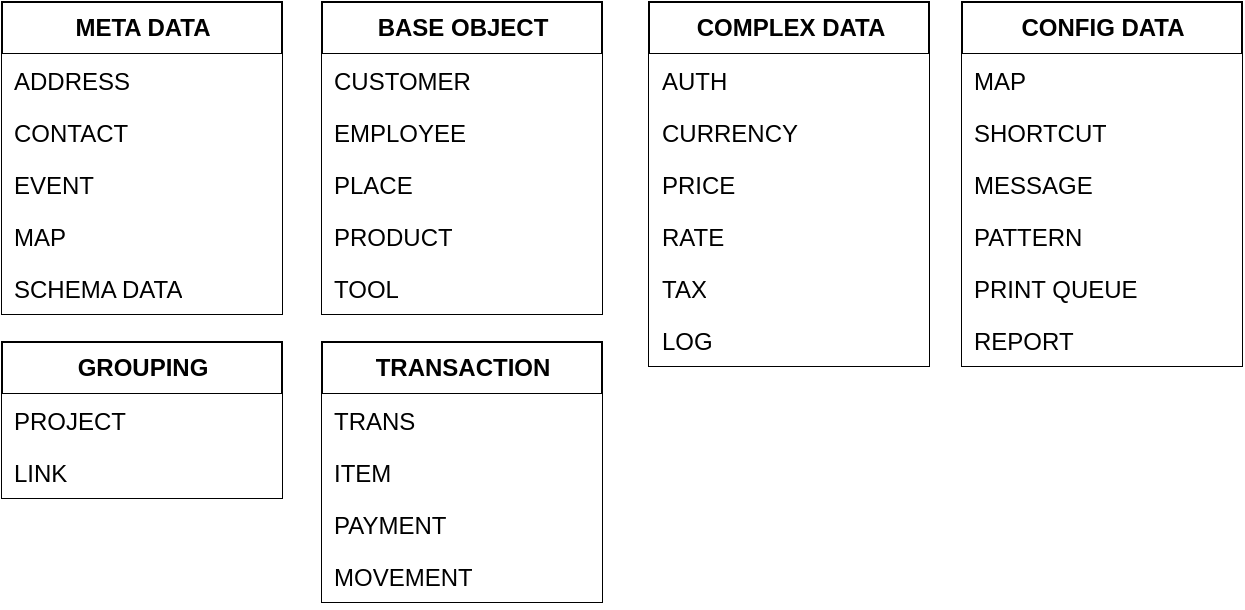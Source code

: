<mxfile version="26.0.16">
  <diagram name="1 oldal" id="dcDpLxpsAofy98zrHv3j">
    <mxGraphModel dx="887" dy="595" grid="1" gridSize="10" guides="1" tooltips="1" connect="1" arrows="1" fold="1" page="1" pageScale="1" pageWidth="827" pageHeight="1169" math="0" shadow="0">
      <root>
        <mxCell id="0" />
        <mxCell id="1" parent="0" />
        <mxCell id="g6Re9PPKFooz6dPBNkQ2-1" value="BASE OBJECT" style="swimlane;fontStyle=1;childLayout=stackLayout;horizontal=1;startSize=26;fillColor=default;horizontalStack=0;resizeParent=1;resizeParentMax=0;resizeLast=0;collapsible=1;marginBottom=0;html=1;" parent="1" vertex="1">
          <mxGeometry x="180" y="70" width="140" height="156" as="geometry" />
        </mxCell>
        <mxCell id="g6Re9PPKFooz6dPBNkQ2-2" value="CUSTOMER" style="text;strokeColor=none;fillColor=default;align=left;verticalAlign=top;spacingLeft=4;spacingRight=4;overflow=hidden;rotatable=0;points=[[0,0.5],[1,0.5]];portConstraint=eastwest;whiteSpace=wrap;html=1;" parent="g6Re9PPKFooz6dPBNkQ2-1" vertex="1">
          <mxGeometry y="26" width="140" height="26" as="geometry" />
        </mxCell>
        <mxCell id="g6Re9PPKFooz6dPBNkQ2-5" value="EMPLOYEE" style="text;strokeColor=none;fillColor=default;align=left;verticalAlign=top;spacingLeft=4;spacingRight=4;overflow=hidden;rotatable=0;points=[[0,0.5],[1,0.5]];portConstraint=eastwest;whiteSpace=wrap;html=1;" parent="g6Re9PPKFooz6dPBNkQ2-1" vertex="1">
          <mxGeometry y="52" width="140" height="26" as="geometry" />
        </mxCell>
        <mxCell id="g6Re9PPKFooz6dPBNkQ2-6" value="PLACE" style="text;strokeColor=none;fillColor=default;align=left;verticalAlign=top;spacingLeft=4;spacingRight=4;overflow=hidden;rotatable=0;points=[[0,0.5],[1,0.5]];portConstraint=eastwest;whiteSpace=wrap;html=1;" parent="g6Re9PPKFooz6dPBNkQ2-1" vertex="1">
          <mxGeometry y="78" width="140" height="26" as="geometry" />
        </mxCell>
        <mxCell id="g6Re9PPKFooz6dPBNkQ2-3" value="PRODUCT" style="text;strokeColor=none;fillColor=default;align=left;verticalAlign=top;spacingLeft=4;spacingRight=4;overflow=hidden;rotatable=0;points=[[0,0.5],[1,0.5]];portConstraint=eastwest;whiteSpace=wrap;html=1;" parent="g6Re9PPKFooz6dPBNkQ2-1" vertex="1">
          <mxGeometry y="104" width="140" height="26" as="geometry" />
        </mxCell>
        <mxCell id="g6Re9PPKFooz6dPBNkQ2-4" value="TOOL" style="text;strokeColor=none;fillColor=default;align=left;verticalAlign=top;spacingLeft=4;spacingRight=4;overflow=hidden;rotatable=0;points=[[0,0.5],[1,0.5]];portConstraint=eastwest;whiteSpace=wrap;html=1;" parent="g6Re9PPKFooz6dPBNkQ2-1" vertex="1">
          <mxGeometry y="130" width="140" height="26" as="geometry" />
        </mxCell>
        <mxCell id="g6Re9PPKFooz6dPBNkQ2-7" value="TRANSACTION" style="swimlane;fontStyle=1;childLayout=stackLayout;horizontal=1;startSize=26;fillColor=default;horizontalStack=0;resizeParent=1;resizeParentMax=0;resizeLast=0;collapsible=1;marginBottom=0;html=1;" parent="1" vertex="1">
          <mxGeometry x="180" y="240" width="140" height="130" as="geometry" />
        </mxCell>
        <mxCell id="g6Re9PPKFooz6dPBNkQ2-8" value="TRANS" style="text;strokeColor=none;fillColor=default;align=left;verticalAlign=top;spacingLeft=4;spacingRight=4;overflow=hidden;rotatable=0;points=[[0,0.5],[1,0.5]];portConstraint=eastwest;whiteSpace=wrap;html=1;" parent="g6Re9PPKFooz6dPBNkQ2-7" vertex="1">
          <mxGeometry y="26" width="140" height="26" as="geometry" />
        </mxCell>
        <mxCell id="g6Re9PPKFooz6dPBNkQ2-9" value="ITEM" style="text;strokeColor=none;fillColor=default;align=left;verticalAlign=top;spacingLeft=4;spacingRight=4;overflow=hidden;rotatable=0;points=[[0,0.5],[1,0.5]];portConstraint=eastwest;whiteSpace=wrap;html=1;" parent="g6Re9PPKFooz6dPBNkQ2-7" vertex="1">
          <mxGeometry y="52" width="140" height="26" as="geometry" />
        </mxCell>
        <mxCell id="g6Re9PPKFooz6dPBNkQ2-10" value="PAYMENT" style="text;strokeColor=none;fillColor=default;align=left;verticalAlign=top;spacingLeft=4;spacingRight=4;overflow=hidden;rotatable=0;points=[[0,0.5],[1,0.5]];portConstraint=eastwest;whiteSpace=wrap;html=1;" parent="g6Re9PPKFooz6dPBNkQ2-7" vertex="1">
          <mxGeometry y="78" width="140" height="26" as="geometry" />
        </mxCell>
        <mxCell id="g6Re9PPKFooz6dPBNkQ2-11" value="MOVEMENT" style="text;strokeColor=none;fillColor=default;align=left;verticalAlign=top;spacingLeft=4;spacingRight=4;overflow=hidden;rotatable=0;points=[[0,0.5],[1,0.5]];portConstraint=eastwest;whiteSpace=wrap;html=1;" parent="g6Re9PPKFooz6dPBNkQ2-7" vertex="1">
          <mxGeometry y="104" width="140" height="26" as="geometry" />
        </mxCell>
        <mxCell id="g6Re9PPKFooz6dPBNkQ2-13" value="COMPLEX DATA" style="swimlane;fontStyle=1;childLayout=stackLayout;horizontal=1;startSize=26;fillColor=default;horizontalStack=0;resizeParent=1;resizeParentMax=0;resizeLast=0;collapsible=1;marginBottom=0;html=1;strokeColor=default;" parent="1" vertex="1">
          <mxGeometry x="343.5" y="70" width="140" height="182" as="geometry" />
        </mxCell>
        <mxCell id="g6Re9PPKFooz6dPBNkQ2-19" value="AUTH" style="text;strokeColor=none;fillColor=default;align=left;verticalAlign=top;spacingLeft=4;spacingRight=4;overflow=hidden;rotatable=0;points=[[0,0.5],[1,0.5]];portConstraint=eastwest;whiteSpace=wrap;html=1;" parent="g6Re9PPKFooz6dPBNkQ2-13" vertex="1">
          <mxGeometry y="26" width="140" height="26" as="geometry" />
        </mxCell>
        <mxCell id="g6Re9PPKFooz6dPBNkQ2-15" value="CURRENCY" style="text;strokeColor=none;fillColor=default;align=left;verticalAlign=top;spacingLeft=4;spacingRight=4;overflow=hidden;rotatable=0;points=[[0,0.5],[1,0.5]];portConstraint=eastwest;whiteSpace=wrap;html=1;" parent="g6Re9PPKFooz6dPBNkQ2-13" vertex="1">
          <mxGeometry y="52" width="140" height="26" as="geometry" />
        </mxCell>
        <mxCell id="g6Re9PPKFooz6dPBNkQ2-14" value="PRICE" style="text;strokeColor=none;fillColor=default;align=left;verticalAlign=top;spacingLeft=4;spacingRight=4;overflow=hidden;rotatable=0;points=[[0,0.5],[1,0.5]];portConstraint=eastwest;whiteSpace=wrap;html=1;" parent="g6Re9PPKFooz6dPBNkQ2-13" vertex="1">
          <mxGeometry y="78" width="140" height="26" as="geometry" />
        </mxCell>
        <mxCell id="g6Re9PPKFooz6dPBNkQ2-16" value="RATE" style="text;strokeColor=none;fillColor=default;align=left;verticalAlign=top;spacingLeft=4;spacingRight=4;overflow=hidden;rotatable=0;points=[[0,0.5],[1,0.5]];portConstraint=eastwest;whiteSpace=wrap;html=1;" parent="g6Re9PPKFooz6dPBNkQ2-13" vertex="1">
          <mxGeometry y="104" width="140" height="26" as="geometry" />
        </mxCell>
        <mxCell id="g6Re9PPKFooz6dPBNkQ2-17" value="TAX" style="text;strokeColor=none;fillColor=default;align=left;verticalAlign=top;spacingLeft=4;spacingRight=4;overflow=hidden;rotatable=0;points=[[0,0.5],[1,0.5]];portConstraint=eastwest;whiteSpace=wrap;html=1;" parent="g6Re9PPKFooz6dPBNkQ2-13" vertex="1">
          <mxGeometry y="130" width="140" height="26" as="geometry" />
        </mxCell>
        <mxCell id="g6Re9PPKFooz6dPBNkQ2-20" value="LOG" style="text;strokeColor=none;fillColor=default;align=left;verticalAlign=top;spacingLeft=4;spacingRight=4;overflow=hidden;rotatable=0;points=[[0,0.5],[1,0.5]];portConstraint=eastwest;whiteSpace=wrap;html=1;" parent="g6Re9PPKFooz6dPBNkQ2-13" vertex="1">
          <mxGeometry y="156" width="140" height="26" as="geometry" />
        </mxCell>
        <mxCell id="g6Re9PPKFooz6dPBNkQ2-22" value="GROUPING" style="swimlane;fontStyle=1;childLayout=stackLayout;horizontal=1;startSize=26;fillColor=default;horizontalStack=0;resizeParent=1;resizeParentMax=0;resizeLast=0;collapsible=1;marginBottom=0;html=1;" parent="1" vertex="1">
          <mxGeometry x="20" y="240" width="140" height="78" as="geometry" />
        </mxCell>
        <mxCell id="g6Re9PPKFooz6dPBNkQ2-23" value="PROJECT" style="text;strokeColor=none;fillColor=default;align=left;verticalAlign=top;spacingLeft=4;spacingRight=4;overflow=hidden;rotatable=0;points=[[0,0.5],[1,0.5]];portConstraint=eastwest;whiteSpace=wrap;html=1;" parent="g6Re9PPKFooz6dPBNkQ2-22" vertex="1">
          <mxGeometry y="26" width="140" height="26" as="geometry" />
        </mxCell>
        <mxCell id="g6Re9PPKFooz6dPBNkQ2-24" value="LINK" style="text;strokeColor=none;fillColor=default;align=left;verticalAlign=top;spacingLeft=4;spacingRight=4;overflow=hidden;rotatable=0;points=[[0,0.5],[1,0.5]];portConstraint=eastwest;whiteSpace=wrap;html=1;" parent="g6Re9PPKFooz6dPBNkQ2-22" vertex="1">
          <mxGeometry y="52" width="140" height="26" as="geometry" />
        </mxCell>
        <mxCell id="g6Re9PPKFooz6dPBNkQ2-27" value="META DATA" style="swimlane;fontStyle=1;childLayout=stackLayout;horizontal=1;startSize=26;fillColor=default;horizontalStack=0;resizeParent=1;resizeParentMax=0;resizeLast=0;collapsible=1;marginBottom=0;html=1;" parent="1" vertex="1">
          <mxGeometry x="20" y="70" width="140" height="156" as="geometry" />
        </mxCell>
        <mxCell id="g6Re9PPKFooz6dPBNkQ2-28" value="ADDRESS" style="text;strokeColor=none;fillColor=default;align=left;verticalAlign=top;spacingLeft=4;spacingRight=4;overflow=hidden;rotatable=0;points=[[0,0.5],[1,0.5]];portConstraint=eastwest;whiteSpace=wrap;html=1;" parent="g6Re9PPKFooz6dPBNkQ2-27" vertex="1">
          <mxGeometry y="26" width="140" height="26" as="geometry" />
        </mxCell>
        <mxCell id="g6Re9PPKFooz6dPBNkQ2-29" value="CONTACT" style="text;strokeColor=none;fillColor=default;align=left;verticalAlign=top;spacingLeft=4;spacingRight=4;overflow=hidden;rotatable=0;points=[[0,0.5],[1,0.5]];portConstraint=eastwest;whiteSpace=wrap;html=1;" parent="g6Re9PPKFooz6dPBNkQ2-27" vertex="1">
          <mxGeometry y="52" width="140" height="26" as="geometry" />
        </mxCell>
        <mxCell id="g6Re9PPKFooz6dPBNkQ2-30" value="EVENT" style="text;strokeColor=none;fillColor=default;align=left;verticalAlign=top;spacingLeft=4;spacingRight=4;overflow=hidden;rotatable=0;points=[[0,0.5],[1,0.5]];portConstraint=eastwest;whiteSpace=wrap;html=1;" parent="g6Re9PPKFooz6dPBNkQ2-27" vertex="1">
          <mxGeometry y="78" width="140" height="26" as="geometry" />
        </mxCell>
        <mxCell id="g6Re9PPKFooz6dPBNkQ2-31" value="&lt;div&gt;&lt;span style=&quot;background-color: transparent; color: light-dark(rgb(0, 0, 0), rgb(255, 255, 255));&quot;&gt;MAP&lt;/span&gt;&lt;/div&gt;" style="text;strokeColor=none;fillColor=default;align=left;verticalAlign=top;spacingLeft=4;spacingRight=4;overflow=hidden;rotatable=0;points=[[0,0.5],[1,0.5]];portConstraint=eastwest;whiteSpace=wrap;html=1;" parent="g6Re9PPKFooz6dPBNkQ2-27" vertex="1">
          <mxGeometry y="104" width="140" height="26" as="geometry" />
        </mxCell>
        <mxCell id="g6Re9PPKFooz6dPBNkQ2-32" value="SCHEMA DATA" style="text;strokeColor=none;fillColor=default;align=left;verticalAlign=top;spacingLeft=4;spacingRight=4;overflow=hidden;rotatable=0;points=[[0,0.5],[1,0.5]];portConstraint=eastwest;whiteSpace=wrap;html=1;" parent="g6Re9PPKFooz6dPBNkQ2-27" vertex="1">
          <mxGeometry y="130" width="140" height="26" as="geometry" />
        </mxCell>
        <mxCell id="6exlWSvWUkbXqiObdBNr-1" value="CONFIG DATA" style="swimlane;fontStyle=1;childLayout=stackLayout;horizontal=1;startSize=26;fillColor=default;horizontalStack=0;resizeParent=1;resizeParentMax=0;resizeLast=0;collapsible=1;marginBottom=0;html=1;strokeColor=default;" vertex="1" parent="1">
          <mxGeometry x="500" y="70" width="140" height="182" as="geometry" />
        </mxCell>
        <mxCell id="6exlWSvWUkbXqiObdBNr-2" value="MAP" style="text;strokeColor=none;fillColor=default;align=left;verticalAlign=top;spacingLeft=4;spacingRight=4;overflow=hidden;rotatable=0;points=[[0,0.5],[1,0.5]];portConstraint=eastwest;whiteSpace=wrap;html=1;" vertex="1" parent="6exlWSvWUkbXqiObdBNr-1">
          <mxGeometry y="26" width="140" height="26" as="geometry" />
        </mxCell>
        <mxCell id="6exlWSvWUkbXqiObdBNr-3" value="SHORTCUT" style="text;strokeColor=none;fillColor=default;align=left;verticalAlign=top;spacingLeft=4;spacingRight=4;overflow=hidden;rotatable=0;points=[[0,0.5],[1,0.5]];portConstraint=eastwest;whiteSpace=wrap;html=1;" vertex="1" parent="6exlWSvWUkbXqiObdBNr-1">
          <mxGeometry y="52" width="140" height="26" as="geometry" />
        </mxCell>
        <mxCell id="6exlWSvWUkbXqiObdBNr-4" value="MESSAGE" style="text;strokeColor=none;fillColor=default;align=left;verticalAlign=top;spacingLeft=4;spacingRight=4;overflow=hidden;rotatable=0;points=[[0,0.5],[1,0.5]];portConstraint=eastwest;whiteSpace=wrap;html=1;" vertex="1" parent="6exlWSvWUkbXqiObdBNr-1">
          <mxGeometry y="78" width="140" height="26" as="geometry" />
        </mxCell>
        <mxCell id="6exlWSvWUkbXqiObdBNr-5" value="PATTERN" style="text;strokeColor=none;fillColor=default;align=left;verticalAlign=top;spacingLeft=4;spacingRight=4;overflow=hidden;rotatable=0;points=[[0,0.5],[1,0.5]];portConstraint=eastwest;whiteSpace=wrap;html=1;" vertex="1" parent="6exlWSvWUkbXqiObdBNr-1">
          <mxGeometry y="104" width="140" height="26" as="geometry" />
        </mxCell>
        <mxCell id="6exlWSvWUkbXqiObdBNr-6" value="PRINT QUEUE" style="text;strokeColor=none;fillColor=default;align=left;verticalAlign=top;spacingLeft=4;spacingRight=4;overflow=hidden;rotatable=0;points=[[0,0.5],[1,0.5]];portConstraint=eastwest;whiteSpace=wrap;html=1;" vertex="1" parent="6exlWSvWUkbXqiObdBNr-1">
          <mxGeometry y="130" width="140" height="26" as="geometry" />
        </mxCell>
        <mxCell id="6exlWSvWUkbXqiObdBNr-7" value="REPORT" style="text;strokeColor=none;fillColor=default;align=left;verticalAlign=top;spacingLeft=4;spacingRight=4;overflow=hidden;rotatable=0;points=[[0,0.5],[1,0.5]];portConstraint=eastwest;whiteSpace=wrap;html=1;" vertex="1" parent="6exlWSvWUkbXqiObdBNr-1">
          <mxGeometry y="156" width="140" height="26" as="geometry" />
        </mxCell>
      </root>
    </mxGraphModel>
  </diagram>
</mxfile>
